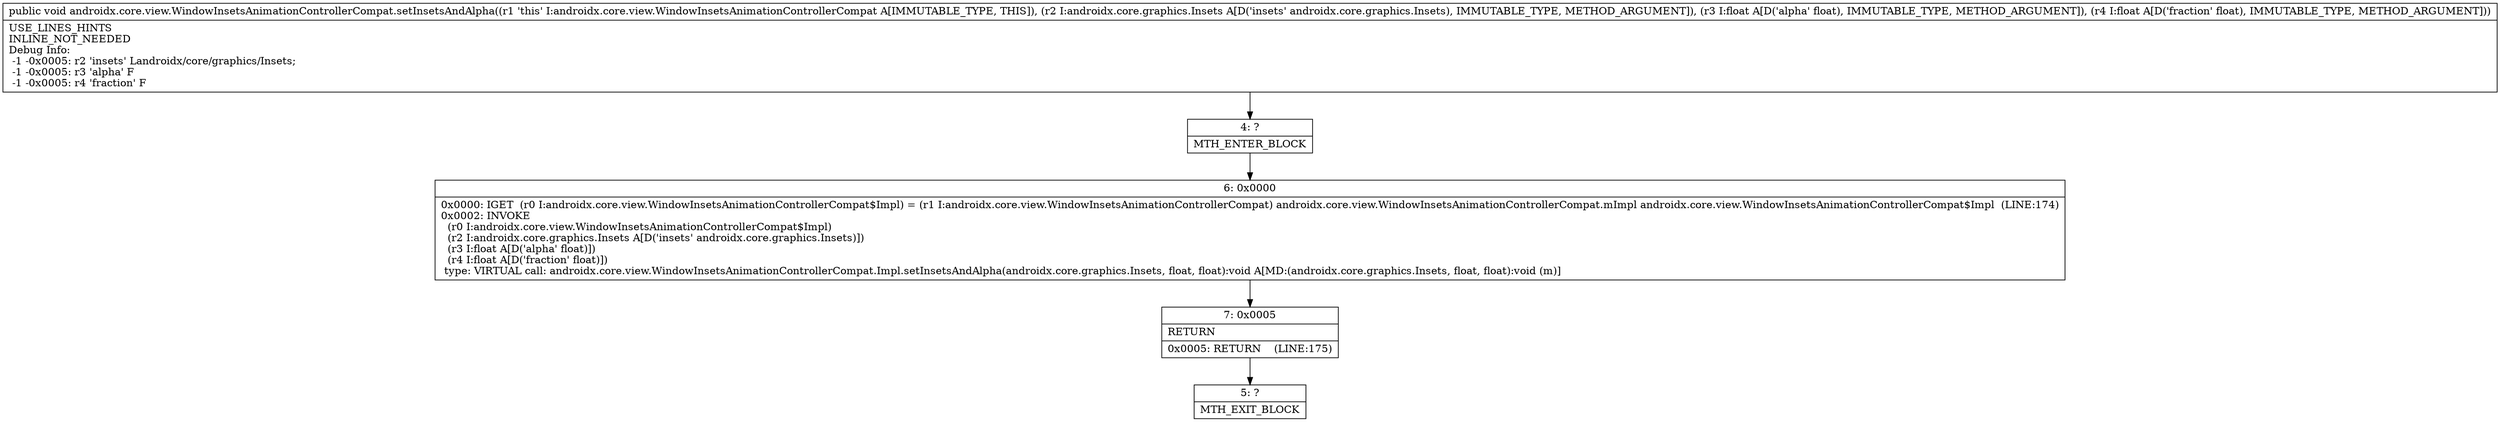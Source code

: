digraph "CFG forandroidx.core.view.WindowInsetsAnimationControllerCompat.setInsetsAndAlpha(Landroidx\/core\/graphics\/Insets;FF)V" {
Node_4 [shape=record,label="{4\:\ ?|MTH_ENTER_BLOCK\l}"];
Node_6 [shape=record,label="{6\:\ 0x0000|0x0000: IGET  (r0 I:androidx.core.view.WindowInsetsAnimationControllerCompat$Impl) = (r1 I:androidx.core.view.WindowInsetsAnimationControllerCompat) androidx.core.view.WindowInsetsAnimationControllerCompat.mImpl androidx.core.view.WindowInsetsAnimationControllerCompat$Impl  (LINE:174)\l0x0002: INVOKE  \l  (r0 I:androidx.core.view.WindowInsetsAnimationControllerCompat$Impl)\l  (r2 I:androidx.core.graphics.Insets A[D('insets' androidx.core.graphics.Insets)])\l  (r3 I:float A[D('alpha' float)])\l  (r4 I:float A[D('fraction' float)])\l type: VIRTUAL call: androidx.core.view.WindowInsetsAnimationControllerCompat.Impl.setInsetsAndAlpha(androidx.core.graphics.Insets, float, float):void A[MD:(androidx.core.graphics.Insets, float, float):void (m)]\l}"];
Node_7 [shape=record,label="{7\:\ 0x0005|RETURN\l|0x0005: RETURN    (LINE:175)\l}"];
Node_5 [shape=record,label="{5\:\ ?|MTH_EXIT_BLOCK\l}"];
MethodNode[shape=record,label="{public void androidx.core.view.WindowInsetsAnimationControllerCompat.setInsetsAndAlpha((r1 'this' I:androidx.core.view.WindowInsetsAnimationControllerCompat A[IMMUTABLE_TYPE, THIS]), (r2 I:androidx.core.graphics.Insets A[D('insets' androidx.core.graphics.Insets), IMMUTABLE_TYPE, METHOD_ARGUMENT]), (r3 I:float A[D('alpha' float), IMMUTABLE_TYPE, METHOD_ARGUMENT]), (r4 I:float A[D('fraction' float), IMMUTABLE_TYPE, METHOD_ARGUMENT]))  | USE_LINES_HINTS\lINLINE_NOT_NEEDED\lDebug Info:\l  \-1 \-0x0005: r2 'insets' Landroidx\/core\/graphics\/Insets;\l  \-1 \-0x0005: r3 'alpha' F\l  \-1 \-0x0005: r4 'fraction' F\l}"];
MethodNode -> Node_4;Node_4 -> Node_6;
Node_6 -> Node_7;
Node_7 -> Node_5;
}

